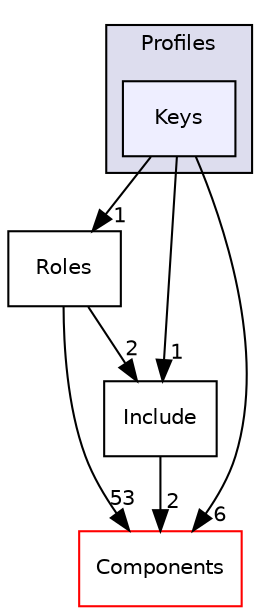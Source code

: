 digraph "C:/Work.git/ble/BLE-CC254x-1.4.0/Projects/ble/Profiles/Keys" {
  compound=true
  node [ fontsize="10", fontname="Helvetica"];
  edge [ labelfontsize="10", labelfontname="Helvetica"];
  subgraph clusterdir_bbf25acfb389de4a0b62fe1493a77c04 {
    graph [ bgcolor="#ddddee", pencolor="black", label="Profiles" fontname="Helvetica", fontsize="10", URL="dir_bbf25acfb389de4a0b62fe1493a77c04.html"]
  dir_451df976b1e34021e899a19ddd532efa [shape=box, label="Keys", style="filled", fillcolor="#eeeeff", pencolor="black", URL="dir_451df976b1e34021e899a19ddd532efa.html"];
  }
  dir_49436763fc2de32fb8e3094108c8b49a [shape=box label="Roles" URL="dir_49436763fc2de32fb8e3094108c8b49a.html"];
  dir_7a2b63247ca617f0e1ef727740be8a23 [shape=box label="Components" fillcolor="white" style="filled" color="red" URL="dir_7a2b63247ca617f0e1ef727740be8a23.html"];
  dir_c92cc19f0c851bfd7369f25eb8781a13 [shape=box label="Include" URL="dir_c92cc19f0c851bfd7369f25eb8781a13.html"];
  dir_49436763fc2de32fb8e3094108c8b49a->dir_7a2b63247ca617f0e1ef727740be8a23 [headlabel="53", labeldistance=1.5 headhref="dir_000092_000001.html"];
  dir_49436763fc2de32fb8e3094108c8b49a->dir_c92cc19f0c851bfd7369f25eb8781a13 [headlabel="2", labeldistance=1.5 headhref="dir_000092_000069.html"];
  dir_451df976b1e34021e899a19ddd532efa->dir_49436763fc2de32fb8e3094108c8b49a [headlabel="1", labeldistance=1.5 headhref="dir_000089_000092.html"];
  dir_451df976b1e34021e899a19ddd532efa->dir_7a2b63247ca617f0e1ef727740be8a23 [headlabel="6", labeldistance=1.5 headhref="dir_000089_000001.html"];
  dir_451df976b1e34021e899a19ddd532efa->dir_c92cc19f0c851bfd7369f25eb8781a13 [headlabel="1", labeldistance=1.5 headhref="dir_000089_000069.html"];
  dir_c92cc19f0c851bfd7369f25eb8781a13->dir_7a2b63247ca617f0e1ef727740be8a23 [headlabel="2", labeldistance=1.5 headhref="dir_000069_000001.html"];
}

